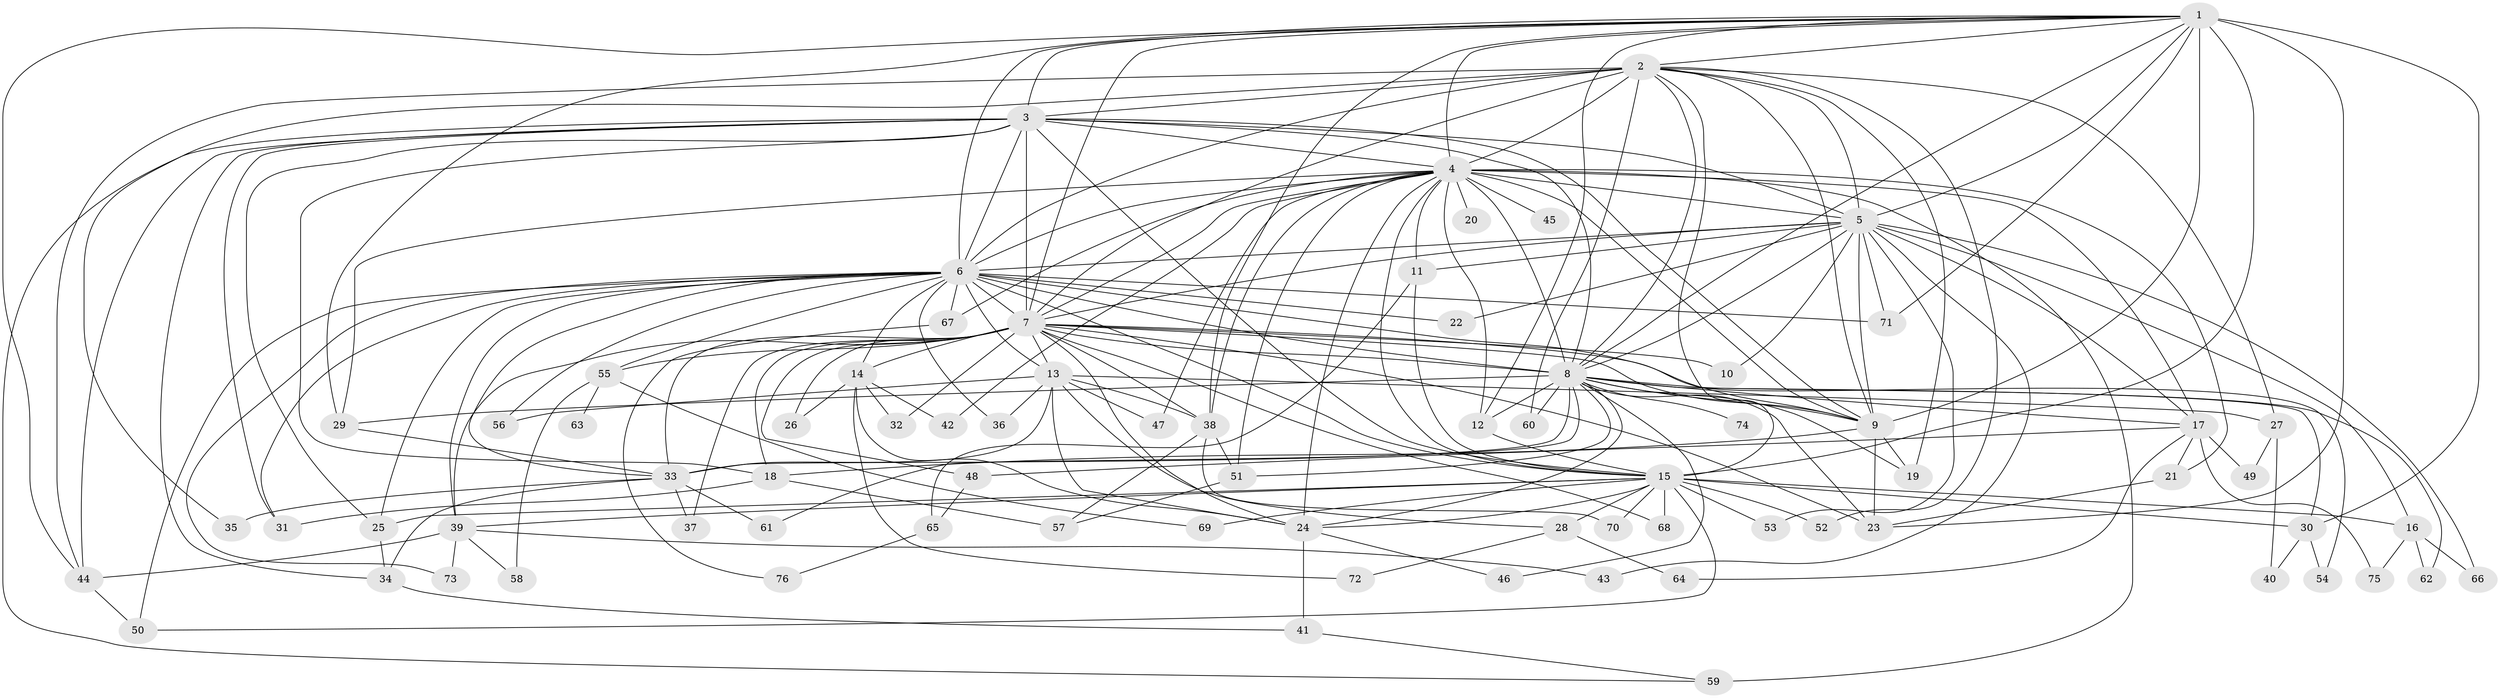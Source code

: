 // original degree distribution, {39: 0.006711409395973154, 21: 0.013422818791946308, 20: 0.006711409395973154, 12: 0.006711409395973154, 26: 0.006711409395973154, 27: 0.006711409395973154, 28: 0.006711409395973154, 29: 0.006711409395973154, 22: 0.006711409395973154, 2: 0.5302013422818792, 5: 0.040268456375838924, 3: 0.2080536912751678, 4: 0.10067114093959731, 10: 0.006711409395973154, 7: 0.020134228187919462, 6: 0.013422818791946308, 9: 0.006711409395973154, 8: 0.006711409395973154}
// Generated by graph-tools (version 1.1) at 2025/34/03/09/25 02:34:53]
// undirected, 76 vertices, 200 edges
graph export_dot {
graph [start="1"]
  node [color=gray90,style=filled];
  1;
  2;
  3;
  4;
  5;
  6;
  7;
  8;
  9;
  10;
  11;
  12;
  13;
  14;
  15;
  16;
  17;
  18;
  19;
  20;
  21;
  22;
  23;
  24;
  25;
  26;
  27;
  28;
  29;
  30;
  31;
  32;
  33;
  34;
  35;
  36;
  37;
  38;
  39;
  40;
  41;
  42;
  43;
  44;
  45;
  46;
  47;
  48;
  49;
  50;
  51;
  52;
  53;
  54;
  55;
  56;
  57;
  58;
  59;
  60;
  61;
  62;
  63;
  64;
  65;
  66;
  67;
  68;
  69;
  70;
  71;
  72;
  73;
  74;
  75;
  76;
  1 -- 2 [weight=2.0];
  1 -- 3 [weight=1.0];
  1 -- 4 [weight=4.0];
  1 -- 5 [weight=2.0];
  1 -- 6 [weight=1.0];
  1 -- 7 [weight=1.0];
  1 -- 8 [weight=1.0];
  1 -- 9 [weight=1.0];
  1 -- 12 [weight=1.0];
  1 -- 15 [weight=15.0];
  1 -- 23 [weight=1.0];
  1 -- 29 [weight=1.0];
  1 -- 30 [weight=2.0];
  1 -- 38 [weight=2.0];
  1 -- 44 [weight=1.0];
  1 -- 71 [weight=1.0];
  2 -- 3 [weight=1.0];
  2 -- 4 [weight=4.0];
  2 -- 5 [weight=1.0];
  2 -- 6 [weight=2.0];
  2 -- 7 [weight=2.0];
  2 -- 8 [weight=2.0];
  2 -- 9 [weight=1.0];
  2 -- 15 [weight=1.0];
  2 -- 19 [weight=1.0];
  2 -- 27 [weight=1.0];
  2 -- 35 [weight=1.0];
  2 -- 44 [weight=1.0];
  2 -- 52 [weight=1.0];
  2 -- 60 [weight=1.0];
  3 -- 4 [weight=4.0];
  3 -- 5 [weight=1.0];
  3 -- 6 [weight=1.0];
  3 -- 7 [weight=1.0];
  3 -- 8 [weight=2.0];
  3 -- 9 [weight=1.0];
  3 -- 15 [weight=2.0];
  3 -- 18 [weight=1.0];
  3 -- 25 [weight=1.0];
  3 -- 31 [weight=2.0];
  3 -- 34 [weight=1.0];
  3 -- 44 [weight=2.0];
  3 -- 59 [weight=1.0];
  4 -- 5 [weight=2.0];
  4 -- 6 [weight=4.0];
  4 -- 7 [weight=2.0];
  4 -- 8 [weight=3.0];
  4 -- 9 [weight=10.0];
  4 -- 11 [weight=1.0];
  4 -- 12 [weight=1.0];
  4 -- 15 [weight=5.0];
  4 -- 17 [weight=2.0];
  4 -- 20 [weight=2.0];
  4 -- 21 [weight=1.0];
  4 -- 24 [weight=1.0];
  4 -- 29 [weight=1.0];
  4 -- 38 [weight=1.0];
  4 -- 42 [weight=1.0];
  4 -- 45 [weight=1.0];
  4 -- 47 [weight=1.0];
  4 -- 51 [weight=1.0];
  4 -- 59 [weight=2.0];
  4 -- 67 [weight=1.0];
  5 -- 6 [weight=2.0];
  5 -- 7 [weight=1.0];
  5 -- 8 [weight=1.0];
  5 -- 9 [weight=2.0];
  5 -- 10 [weight=1.0];
  5 -- 11 [weight=1.0];
  5 -- 16 [weight=1.0];
  5 -- 17 [weight=1.0];
  5 -- 22 [weight=1.0];
  5 -- 43 [weight=1.0];
  5 -- 53 [weight=1.0];
  5 -- 66 [weight=1.0];
  5 -- 71 [weight=1.0];
  6 -- 7 [weight=1.0];
  6 -- 8 [weight=2.0];
  6 -- 9 [weight=1.0];
  6 -- 13 [weight=1.0];
  6 -- 14 [weight=1.0];
  6 -- 15 [weight=1.0];
  6 -- 22 [weight=1.0];
  6 -- 25 [weight=1.0];
  6 -- 31 [weight=1.0];
  6 -- 33 [weight=1.0];
  6 -- 36 [weight=1.0];
  6 -- 39 [weight=1.0];
  6 -- 50 [weight=1.0];
  6 -- 55 [weight=1.0];
  6 -- 56 [weight=1.0];
  6 -- 67 [weight=1.0];
  6 -- 71 [weight=1.0];
  6 -- 73 [weight=1.0];
  7 -- 8 [weight=1.0];
  7 -- 9 [weight=2.0];
  7 -- 10 [weight=1.0];
  7 -- 13 [weight=1.0];
  7 -- 14 [weight=1.0];
  7 -- 18 [weight=1.0];
  7 -- 23 [weight=1.0];
  7 -- 24 [weight=1.0];
  7 -- 26 [weight=1.0];
  7 -- 32 [weight=1.0];
  7 -- 33 [weight=1.0];
  7 -- 37 [weight=1.0];
  7 -- 38 [weight=1.0];
  7 -- 39 [weight=1.0];
  7 -- 48 [weight=1.0];
  7 -- 54 [weight=1.0];
  7 -- 55 [weight=1.0];
  7 -- 68 [weight=1.0];
  8 -- 9 [weight=1.0];
  8 -- 12 [weight=1.0];
  8 -- 17 [weight=1.0];
  8 -- 19 [weight=1.0];
  8 -- 23 [weight=1.0];
  8 -- 24 [weight=1.0];
  8 -- 29 [weight=1.0];
  8 -- 30 [weight=2.0];
  8 -- 33 [weight=1.0];
  8 -- 46 [weight=1.0];
  8 -- 51 [weight=1.0];
  8 -- 60 [weight=1.0];
  8 -- 61 [weight=1.0];
  8 -- 62 [weight=1.0];
  8 -- 74 [weight=1.0];
  9 -- 18 [weight=2.0];
  9 -- 19 [weight=1.0];
  9 -- 23 [weight=1.0];
  11 -- 15 [weight=1.0];
  11 -- 65 [weight=1.0];
  12 -- 15 [weight=1.0];
  13 -- 24 [weight=1.0];
  13 -- 27 [weight=1.0];
  13 -- 28 [weight=1.0];
  13 -- 33 [weight=1.0];
  13 -- 36 [weight=1.0];
  13 -- 38 [weight=1.0];
  13 -- 47 [weight=1.0];
  13 -- 56 [weight=1.0];
  14 -- 24 [weight=1.0];
  14 -- 26 [weight=1.0];
  14 -- 32 [weight=1.0];
  14 -- 42 [weight=1.0];
  14 -- 72 [weight=1.0];
  15 -- 16 [weight=2.0];
  15 -- 24 [weight=1.0];
  15 -- 25 [weight=1.0];
  15 -- 28 [weight=2.0];
  15 -- 30 [weight=1.0];
  15 -- 39 [weight=1.0];
  15 -- 50 [weight=1.0];
  15 -- 52 [weight=1.0];
  15 -- 53 [weight=1.0];
  15 -- 68 [weight=1.0];
  15 -- 69 [weight=1.0];
  15 -- 70 [weight=1.0];
  16 -- 62 [weight=1.0];
  16 -- 66 [weight=1.0];
  16 -- 75 [weight=1.0];
  17 -- 21 [weight=1.0];
  17 -- 48 [weight=1.0];
  17 -- 49 [weight=1.0];
  17 -- 64 [weight=1.0];
  17 -- 75 [weight=1.0];
  18 -- 31 [weight=1.0];
  18 -- 57 [weight=1.0];
  21 -- 23 [weight=1.0];
  24 -- 41 [weight=1.0];
  24 -- 46 [weight=1.0];
  25 -- 34 [weight=1.0];
  27 -- 40 [weight=1.0];
  27 -- 49 [weight=1.0];
  28 -- 64 [weight=1.0];
  28 -- 72 [weight=1.0];
  29 -- 33 [weight=1.0];
  30 -- 40 [weight=1.0];
  30 -- 54 [weight=1.0];
  33 -- 34 [weight=1.0];
  33 -- 35 [weight=1.0];
  33 -- 37 [weight=1.0];
  33 -- 61 [weight=1.0];
  34 -- 41 [weight=1.0];
  38 -- 51 [weight=1.0];
  38 -- 57 [weight=1.0];
  38 -- 70 [weight=1.0];
  39 -- 43 [weight=1.0];
  39 -- 44 [weight=1.0];
  39 -- 58 [weight=1.0];
  39 -- 73 [weight=1.0];
  41 -- 59 [weight=1.0];
  44 -- 50 [weight=1.0];
  48 -- 65 [weight=1.0];
  51 -- 57 [weight=2.0];
  55 -- 58 [weight=1.0];
  55 -- 63 [weight=1.0];
  55 -- 69 [weight=1.0];
  65 -- 76 [weight=1.0];
  67 -- 76 [weight=1.0];
}

